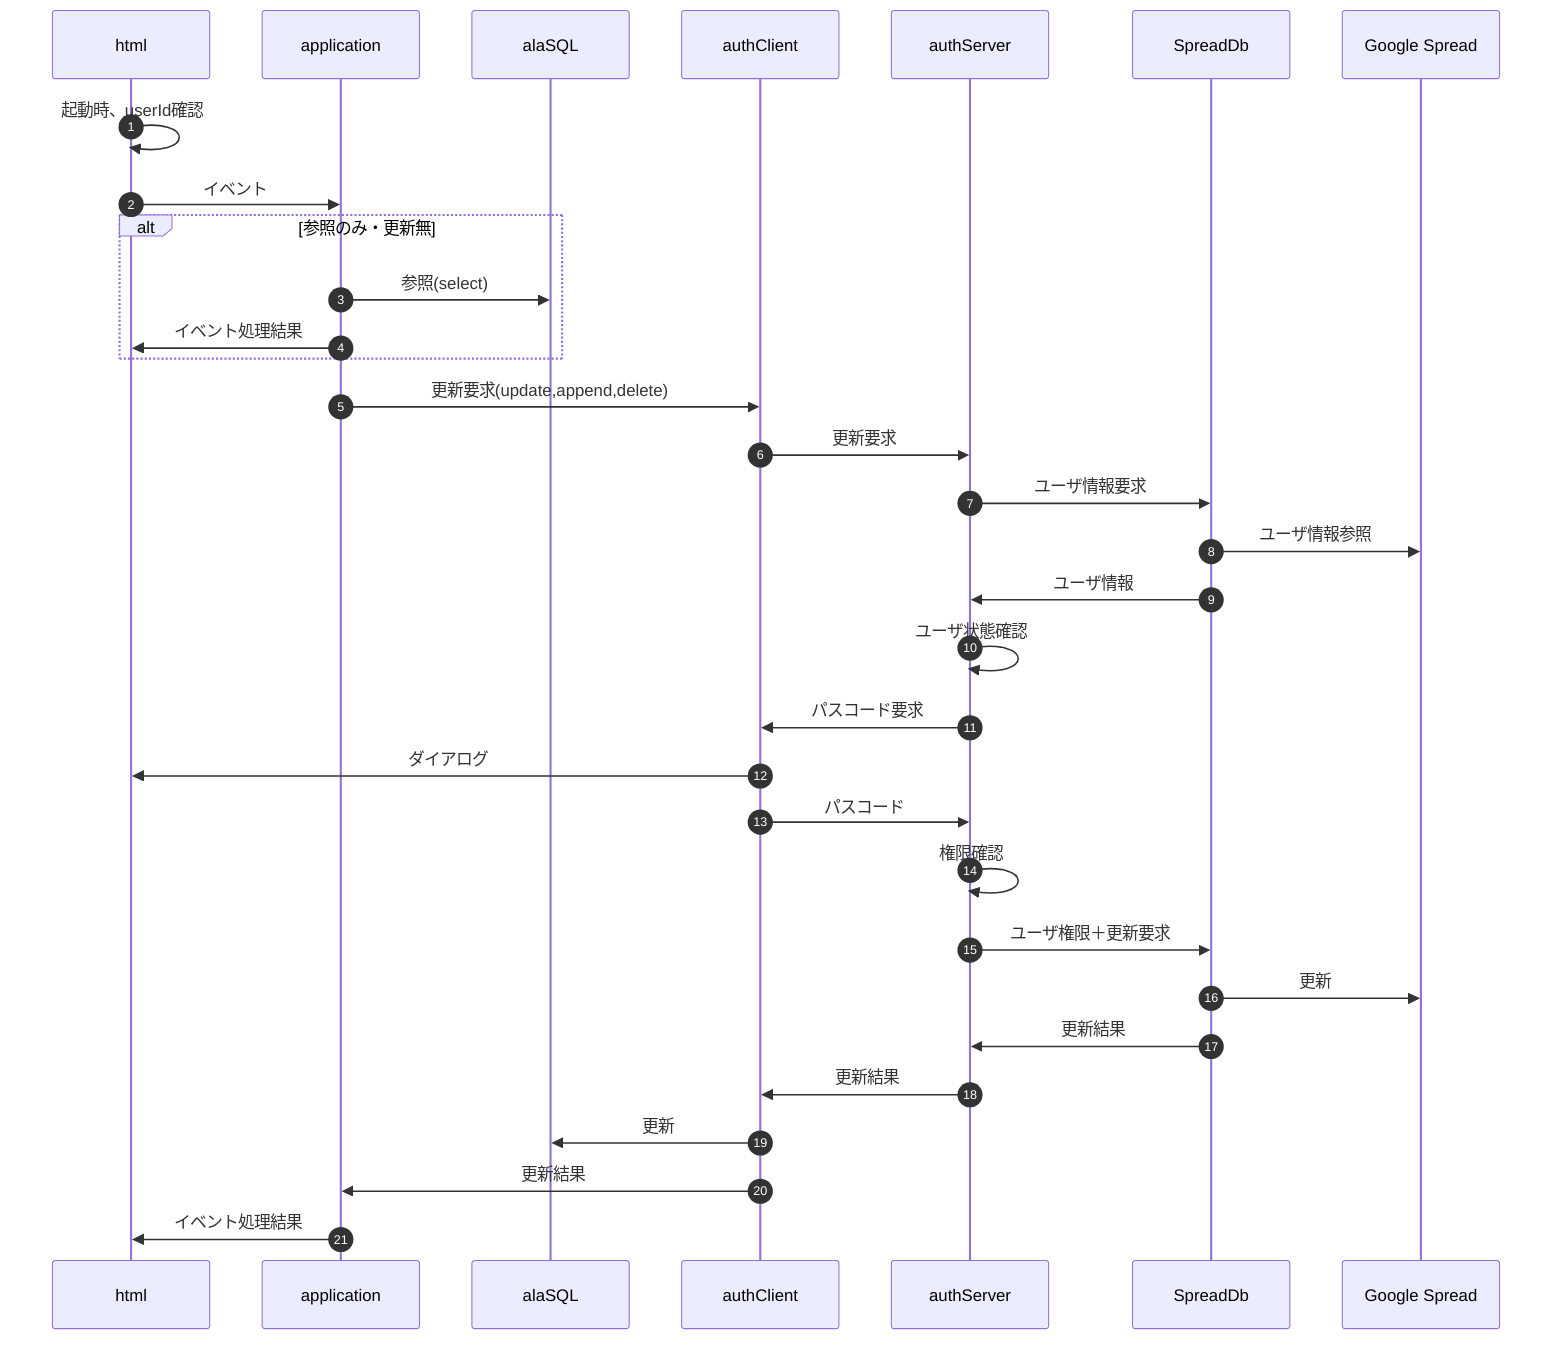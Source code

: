 sequenceDiagram
  autonumber
  participant html
  participant ap as application
  participant db as alaSQL
  participant cl as authClient
  participant sv as authServer
  participant sp as SpreadDb
  participant sh as Google Spread

  html ->> html : 起動時、userId確認
  html ->> ap : イベント
  alt 参照のみ・更新無
    ap ->> db : 参照(select)
    ap ->> html : イベント処理結果
  end
  ap ->> cl : 更新要求(update,append,delete)
  cl ->> sv : 更新要求
  sv ->> sp : ユーザ情報要求
  sp ->> sh : ユーザ情報参照
  sp ->> sv : ユーザ情報
  sv ->> sv : ユーザ状態確認
  sv ->> cl : パスコード要求
  cl ->> html : ダイアログ
  cl ->> sv : パスコード
  sv ->> sv : 権限確認
  sv ->> sp : ユーザ権限＋更新要求
  sp ->> sh : 更新
  sp ->> sv : 更新結果
  sv ->> cl : 更新結果
  cl ->> db : 更新
  cl ->> ap : 更新結果
  ap ->> html : イベント処理結果